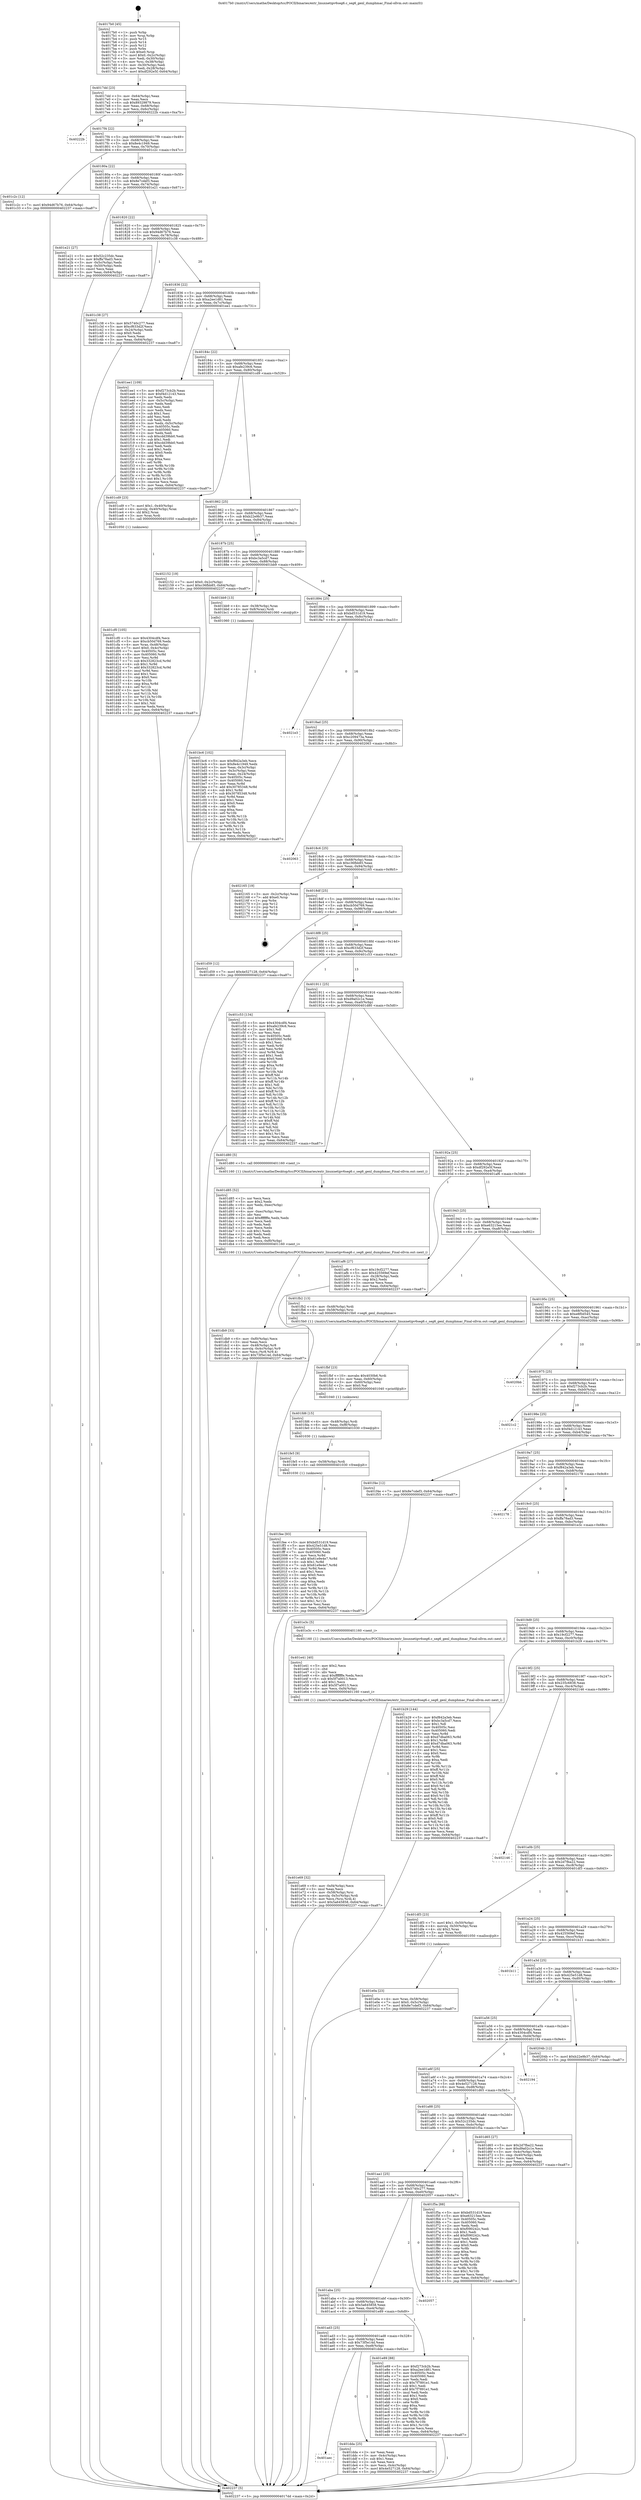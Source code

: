 digraph "0x4017b0" {
  label = "0x4017b0 (/mnt/c/Users/mathe/Desktop/tcc/POCII/binaries/extr_linuxnetipv6seg6.c_seg6_genl_dumphmac_Final-ollvm.out::main(0))"
  labelloc = "t"
  node[shape=record]

  Entry [label="",width=0.3,height=0.3,shape=circle,fillcolor=black,style=filled]
  "0x4017dd" [label="{
     0x4017dd [23]\l
     | [instrs]\l
     &nbsp;&nbsp;0x4017dd \<+3\>: mov -0x64(%rbp),%eax\l
     &nbsp;&nbsp;0x4017e0 \<+2\>: mov %eax,%ecx\l
     &nbsp;&nbsp;0x4017e2 \<+6\>: sub $0x89329879,%ecx\l
     &nbsp;&nbsp;0x4017e8 \<+3\>: mov %eax,-0x68(%rbp)\l
     &nbsp;&nbsp;0x4017eb \<+3\>: mov %ecx,-0x6c(%rbp)\l
     &nbsp;&nbsp;0x4017ee \<+6\>: je 000000000040222b \<main+0xa7b\>\l
  }"]
  "0x40222b" [label="{
     0x40222b\l
  }", style=dashed]
  "0x4017f4" [label="{
     0x4017f4 [22]\l
     | [instrs]\l
     &nbsp;&nbsp;0x4017f4 \<+5\>: jmp 00000000004017f9 \<main+0x49\>\l
     &nbsp;&nbsp;0x4017f9 \<+3\>: mov -0x68(%rbp),%eax\l
     &nbsp;&nbsp;0x4017fc \<+5\>: sub $0x8e4c1949,%eax\l
     &nbsp;&nbsp;0x401801 \<+3\>: mov %eax,-0x70(%rbp)\l
     &nbsp;&nbsp;0x401804 \<+6\>: je 0000000000401c2c \<main+0x47c\>\l
  }"]
  Exit [label="",width=0.3,height=0.3,shape=circle,fillcolor=black,style=filled,peripheries=2]
  "0x401c2c" [label="{
     0x401c2c [12]\l
     | [instrs]\l
     &nbsp;&nbsp;0x401c2c \<+7\>: movl $0x94d67b76,-0x64(%rbp)\l
     &nbsp;&nbsp;0x401c33 \<+5\>: jmp 0000000000402237 \<main+0xa87\>\l
  }"]
  "0x40180a" [label="{
     0x40180a [22]\l
     | [instrs]\l
     &nbsp;&nbsp;0x40180a \<+5\>: jmp 000000000040180f \<main+0x5f\>\l
     &nbsp;&nbsp;0x40180f \<+3\>: mov -0x68(%rbp),%eax\l
     &nbsp;&nbsp;0x401812 \<+5\>: sub $0x8e7cdef3,%eax\l
     &nbsp;&nbsp;0x401817 \<+3\>: mov %eax,-0x74(%rbp)\l
     &nbsp;&nbsp;0x40181a \<+6\>: je 0000000000401e21 \<main+0x671\>\l
  }"]
  "0x401fee" [label="{
     0x401fee [93]\l
     | [instrs]\l
     &nbsp;&nbsp;0x401fee \<+5\>: mov $0xbd531d19,%eax\l
     &nbsp;&nbsp;0x401ff3 \<+5\>: mov $0x425e51d8,%esi\l
     &nbsp;&nbsp;0x401ff8 \<+7\>: mov 0x40505c,%ecx\l
     &nbsp;&nbsp;0x401fff \<+7\>: mov 0x405060,%edx\l
     &nbsp;&nbsp;0x402006 \<+3\>: mov %ecx,%r8d\l
     &nbsp;&nbsp;0x402009 \<+7\>: add $0x61e9e4e7,%r8d\l
     &nbsp;&nbsp;0x402010 \<+4\>: sub $0x1,%r8d\l
     &nbsp;&nbsp;0x402014 \<+7\>: sub $0x61e9e4e7,%r8d\l
     &nbsp;&nbsp;0x40201b \<+4\>: imul %r8d,%ecx\l
     &nbsp;&nbsp;0x40201f \<+3\>: and $0x1,%ecx\l
     &nbsp;&nbsp;0x402022 \<+3\>: cmp $0x0,%ecx\l
     &nbsp;&nbsp;0x402025 \<+4\>: sete %r9b\l
     &nbsp;&nbsp;0x402029 \<+3\>: cmp $0xa,%edx\l
     &nbsp;&nbsp;0x40202c \<+4\>: setl %r10b\l
     &nbsp;&nbsp;0x402030 \<+3\>: mov %r9b,%r11b\l
     &nbsp;&nbsp;0x402033 \<+3\>: and %r10b,%r11b\l
     &nbsp;&nbsp;0x402036 \<+3\>: xor %r10b,%r9b\l
     &nbsp;&nbsp;0x402039 \<+3\>: or %r9b,%r11b\l
     &nbsp;&nbsp;0x40203c \<+4\>: test $0x1,%r11b\l
     &nbsp;&nbsp;0x402040 \<+3\>: cmovne %esi,%eax\l
     &nbsp;&nbsp;0x402043 \<+3\>: mov %eax,-0x64(%rbp)\l
     &nbsp;&nbsp;0x402046 \<+5\>: jmp 0000000000402237 \<main+0xa87\>\l
  }"]
  "0x401e21" [label="{
     0x401e21 [27]\l
     | [instrs]\l
     &nbsp;&nbsp;0x401e21 \<+5\>: mov $0x52c235dc,%eax\l
     &nbsp;&nbsp;0x401e26 \<+5\>: mov $0xffa78ad3,%ecx\l
     &nbsp;&nbsp;0x401e2b \<+3\>: mov -0x5c(%rbp),%edx\l
     &nbsp;&nbsp;0x401e2e \<+3\>: cmp -0x50(%rbp),%edx\l
     &nbsp;&nbsp;0x401e31 \<+3\>: cmovl %ecx,%eax\l
     &nbsp;&nbsp;0x401e34 \<+3\>: mov %eax,-0x64(%rbp)\l
     &nbsp;&nbsp;0x401e37 \<+5\>: jmp 0000000000402237 \<main+0xa87\>\l
  }"]
  "0x401820" [label="{
     0x401820 [22]\l
     | [instrs]\l
     &nbsp;&nbsp;0x401820 \<+5\>: jmp 0000000000401825 \<main+0x75\>\l
     &nbsp;&nbsp;0x401825 \<+3\>: mov -0x68(%rbp),%eax\l
     &nbsp;&nbsp;0x401828 \<+5\>: sub $0x94d67b76,%eax\l
     &nbsp;&nbsp;0x40182d \<+3\>: mov %eax,-0x78(%rbp)\l
     &nbsp;&nbsp;0x401830 \<+6\>: je 0000000000401c38 \<main+0x488\>\l
  }"]
  "0x401fe5" [label="{
     0x401fe5 [9]\l
     | [instrs]\l
     &nbsp;&nbsp;0x401fe5 \<+4\>: mov -0x58(%rbp),%rdi\l
     &nbsp;&nbsp;0x401fe9 \<+5\>: call 0000000000401030 \<free@plt\>\l
     | [calls]\l
     &nbsp;&nbsp;0x401030 \{1\} (unknown)\l
  }"]
  "0x401c38" [label="{
     0x401c38 [27]\l
     | [instrs]\l
     &nbsp;&nbsp;0x401c38 \<+5\>: mov $0x5740c277,%eax\l
     &nbsp;&nbsp;0x401c3d \<+5\>: mov $0xcf633d2f,%ecx\l
     &nbsp;&nbsp;0x401c42 \<+3\>: mov -0x24(%rbp),%edx\l
     &nbsp;&nbsp;0x401c45 \<+3\>: cmp $0x0,%edx\l
     &nbsp;&nbsp;0x401c48 \<+3\>: cmove %ecx,%eax\l
     &nbsp;&nbsp;0x401c4b \<+3\>: mov %eax,-0x64(%rbp)\l
     &nbsp;&nbsp;0x401c4e \<+5\>: jmp 0000000000402237 \<main+0xa87\>\l
  }"]
  "0x401836" [label="{
     0x401836 [22]\l
     | [instrs]\l
     &nbsp;&nbsp;0x401836 \<+5\>: jmp 000000000040183b \<main+0x8b\>\l
     &nbsp;&nbsp;0x40183b \<+3\>: mov -0x68(%rbp),%eax\l
     &nbsp;&nbsp;0x40183e \<+5\>: sub $0xa2ee1d81,%eax\l
     &nbsp;&nbsp;0x401843 \<+3\>: mov %eax,-0x7c(%rbp)\l
     &nbsp;&nbsp;0x401846 \<+6\>: je 0000000000401ee1 \<main+0x731\>\l
  }"]
  "0x401fd6" [label="{
     0x401fd6 [15]\l
     | [instrs]\l
     &nbsp;&nbsp;0x401fd6 \<+4\>: mov -0x48(%rbp),%rdi\l
     &nbsp;&nbsp;0x401fda \<+6\>: mov %eax,-0xf8(%rbp)\l
     &nbsp;&nbsp;0x401fe0 \<+5\>: call 0000000000401030 \<free@plt\>\l
     | [calls]\l
     &nbsp;&nbsp;0x401030 \{1\} (unknown)\l
  }"]
  "0x401ee1" [label="{
     0x401ee1 [109]\l
     | [instrs]\l
     &nbsp;&nbsp;0x401ee1 \<+5\>: mov $0xf273cb2b,%eax\l
     &nbsp;&nbsp;0x401ee6 \<+5\>: mov $0xf4d12143,%ecx\l
     &nbsp;&nbsp;0x401eeb \<+2\>: xor %edx,%edx\l
     &nbsp;&nbsp;0x401eed \<+3\>: mov -0x5c(%rbp),%esi\l
     &nbsp;&nbsp;0x401ef0 \<+2\>: mov %edx,%edi\l
     &nbsp;&nbsp;0x401ef2 \<+2\>: sub %esi,%edi\l
     &nbsp;&nbsp;0x401ef4 \<+2\>: mov %edx,%esi\l
     &nbsp;&nbsp;0x401ef6 \<+3\>: sub $0x1,%esi\l
     &nbsp;&nbsp;0x401ef9 \<+2\>: add %esi,%edi\l
     &nbsp;&nbsp;0x401efb \<+2\>: sub %edi,%edx\l
     &nbsp;&nbsp;0x401efd \<+3\>: mov %edx,-0x5c(%rbp)\l
     &nbsp;&nbsp;0x401f00 \<+7\>: mov 0x40505c,%edx\l
     &nbsp;&nbsp;0x401f07 \<+7\>: mov 0x405060,%esi\l
     &nbsp;&nbsp;0x401f0e \<+2\>: mov %edx,%edi\l
     &nbsp;&nbsp;0x401f10 \<+6\>: sub $0xcdd39bb0,%edi\l
     &nbsp;&nbsp;0x401f16 \<+3\>: sub $0x1,%edi\l
     &nbsp;&nbsp;0x401f19 \<+6\>: add $0xcdd39bb0,%edi\l
     &nbsp;&nbsp;0x401f1f \<+3\>: imul %edi,%edx\l
     &nbsp;&nbsp;0x401f22 \<+3\>: and $0x1,%edx\l
     &nbsp;&nbsp;0x401f25 \<+3\>: cmp $0x0,%edx\l
     &nbsp;&nbsp;0x401f28 \<+4\>: sete %r8b\l
     &nbsp;&nbsp;0x401f2c \<+3\>: cmp $0xa,%esi\l
     &nbsp;&nbsp;0x401f2f \<+4\>: setl %r9b\l
     &nbsp;&nbsp;0x401f33 \<+3\>: mov %r8b,%r10b\l
     &nbsp;&nbsp;0x401f36 \<+3\>: and %r9b,%r10b\l
     &nbsp;&nbsp;0x401f39 \<+3\>: xor %r9b,%r8b\l
     &nbsp;&nbsp;0x401f3c \<+3\>: or %r8b,%r10b\l
     &nbsp;&nbsp;0x401f3f \<+4\>: test $0x1,%r10b\l
     &nbsp;&nbsp;0x401f43 \<+3\>: cmovne %ecx,%eax\l
     &nbsp;&nbsp;0x401f46 \<+3\>: mov %eax,-0x64(%rbp)\l
     &nbsp;&nbsp;0x401f49 \<+5\>: jmp 0000000000402237 \<main+0xa87\>\l
  }"]
  "0x40184c" [label="{
     0x40184c [22]\l
     | [instrs]\l
     &nbsp;&nbsp;0x40184c \<+5\>: jmp 0000000000401851 \<main+0xa1\>\l
     &nbsp;&nbsp;0x401851 \<+3\>: mov -0x68(%rbp),%eax\l
     &nbsp;&nbsp;0x401854 \<+5\>: sub $0xafe239c6,%eax\l
     &nbsp;&nbsp;0x401859 \<+3\>: mov %eax,-0x80(%rbp)\l
     &nbsp;&nbsp;0x40185c \<+6\>: je 0000000000401cd9 \<main+0x529\>\l
  }"]
  "0x401fbf" [label="{
     0x401fbf [23]\l
     | [instrs]\l
     &nbsp;&nbsp;0x401fbf \<+10\>: movabs $0x4030b6,%rdi\l
     &nbsp;&nbsp;0x401fc9 \<+3\>: mov %eax,-0x60(%rbp)\l
     &nbsp;&nbsp;0x401fcc \<+3\>: mov -0x60(%rbp),%esi\l
     &nbsp;&nbsp;0x401fcf \<+2\>: mov $0x0,%al\l
     &nbsp;&nbsp;0x401fd1 \<+5\>: call 0000000000401040 \<printf@plt\>\l
     | [calls]\l
     &nbsp;&nbsp;0x401040 \{1\} (unknown)\l
  }"]
  "0x401cd9" [label="{
     0x401cd9 [23]\l
     | [instrs]\l
     &nbsp;&nbsp;0x401cd9 \<+7\>: movl $0x1,-0x40(%rbp)\l
     &nbsp;&nbsp;0x401ce0 \<+4\>: movslq -0x40(%rbp),%rax\l
     &nbsp;&nbsp;0x401ce4 \<+4\>: shl $0x2,%rax\l
     &nbsp;&nbsp;0x401ce8 \<+3\>: mov %rax,%rdi\l
     &nbsp;&nbsp;0x401ceb \<+5\>: call 0000000000401050 \<malloc@plt\>\l
     | [calls]\l
     &nbsp;&nbsp;0x401050 \{1\} (unknown)\l
  }"]
  "0x401862" [label="{
     0x401862 [25]\l
     | [instrs]\l
     &nbsp;&nbsp;0x401862 \<+5\>: jmp 0000000000401867 \<main+0xb7\>\l
     &nbsp;&nbsp;0x401867 \<+3\>: mov -0x68(%rbp),%eax\l
     &nbsp;&nbsp;0x40186a \<+5\>: sub $0xb22e9b37,%eax\l
     &nbsp;&nbsp;0x40186f \<+6\>: mov %eax,-0x84(%rbp)\l
     &nbsp;&nbsp;0x401875 \<+6\>: je 0000000000402152 \<main+0x9a2\>\l
  }"]
  "0x401e69" [label="{
     0x401e69 [32]\l
     | [instrs]\l
     &nbsp;&nbsp;0x401e69 \<+6\>: mov -0xf4(%rbp),%ecx\l
     &nbsp;&nbsp;0x401e6f \<+3\>: imul %eax,%ecx\l
     &nbsp;&nbsp;0x401e72 \<+4\>: mov -0x58(%rbp),%rsi\l
     &nbsp;&nbsp;0x401e76 \<+4\>: movslq -0x5c(%rbp),%rdi\l
     &nbsp;&nbsp;0x401e7a \<+3\>: mov %ecx,(%rsi,%rdi,4)\l
     &nbsp;&nbsp;0x401e7d \<+7\>: movl $0x5a645858,-0x64(%rbp)\l
     &nbsp;&nbsp;0x401e84 \<+5\>: jmp 0000000000402237 \<main+0xa87\>\l
  }"]
  "0x402152" [label="{
     0x402152 [19]\l
     | [instrs]\l
     &nbsp;&nbsp;0x402152 \<+7\>: movl $0x0,-0x2c(%rbp)\l
     &nbsp;&nbsp;0x402159 \<+7\>: movl $0xc36fbb85,-0x64(%rbp)\l
     &nbsp;&nbsp;0x402160 \<+5\>: jmp 0000000000402237 \<main+0xa87\>\l
  }"]
  "0x40187b" [label="{
     0x40187b [25]\l
     | [instrs]\l
     &nbsp;&nbsp;0x40187b \<+5\>: jmp 0000000000401880 \<main+0xd0\>\l
     &nbsp;&nbsp;0x401880 \<+3\>: mov -0x68(%rbp),%eax\l
     &nbsp;&nbsp;0x401883 \<+5\>: sub $0xbc3a5cd7,%eax\l
     &nbsp;&nbsp;0x401888 \<+6\>: mov %eax,-0x88(%rbp)\l
     &nbsp;&nbsp;0x40188e \<+6\>: je 0000000000401bb9 \<main+0x409\>\l
  }"]
  "0x401e41" [label="{
     0x401e41 [40]\l
     | [instrs]\l
     &nbsp;&nbsp;0x401e41 \<+5\>: mov $0x2,%ecx\l
     &nbsp;&nbsp;0x401e46 \<+1\>: cltd\l
     &nbsp;&nbsp;0x401e47 \<+2\>: idiv %ecx\l
     &nbsp;&nbsp;0x401e49 \<+6\>: imul $0xfffffffe,%edx,%ecx\l
     &nbsp;&nbsp;0x401e4f \<+6\>: sub $0x5f7a0013,%ecx\l
     &nbsp;&nbsp;0x401e55 \<+3\>: add $0x1,%ecx\l
     &nbsp;&nbsp;0x401e58 \<+6\>: add $0x5f7a0013,%ecx\l
     &nbsp;&nbsp;0x401e5e \<+6\>: mov %ecx,-0xf4(%rbp)\l
     &nbsp;&nbsp;0x401e64 \<+5\>: call 0000000000401160 \<next_i\>\l
     | [calls]\l
     &nbsp;&nbsp;0x401160 \{1\} (/mnt/c/Users/mathe/Desktop/tcc/POCII/binaries/extr_linuxnetipv6seg6.c_seg6_genl_dumphmac_Final-ollvm.out::next_i)\l
  }"]
  "0x401bb9" [label="{
     0x401bb9 [13]\l
     | [instrs]\l
     &nbsp;&nbsp;0x401bb9 \<+4\>: mov -0x38(%rbp),%rax\l
     &nbsp;&nbsp;0x401bbd \<+4\>: mov 0x8(%rax),%rdi\l
     &nbsp;&nbsp;0x401bc1 \<+5\>: call 0000000000401060 \<atoi@plt\>\l
     | [calls]\l
     &nbsp;&nbsp;0x401060 \{1\} (unknown)\l
  }"]
  "0x401894" [label="{
     0x401894 [25]\l
     | [instrs]\l
     &nbsp;&nbsp;0x401894 \<+5\>: jmp 0000000000401899 \<main+0xe9\>\l
     &nbsp;&nbsp;0x401899 \<+3\>: mov -0x68(%rbp),%eax\l
     &nbsp;&nbsp;0x40189c \<+5\>: sub $0xbd531d19,%eax\l
     &nbsp;&nbsp;0x4018a1 \<+6\>: mov %eax,-0x8c(%rbp)\l
     &nbsp;&nbsp;0x4018a7 \<+6\>: je 00000000004021e3 \<main+0xa33\>\l
  }"]
  "0x401e0a" [label="{
     0x401e0a [23]\l
     | [instrs]\l
     &nbsp;&nbsp;0x401e0a \<+4\>: mov %rax,-0x58(%rbp)\l
     &nbsp;&nbsp;0x401e0e \<+7\>: movl $0x0,-0x5c(%rbp)\l
     &nbsp;&nbsp;0x401e15 \<+7\>: movl $0x8e7cdef3,-0x64(%rbp)\l
     &nbsp;&nbsp;0x401e1c \<+5\>: jmp 0000000000402237 \<main+0xa87\>\l
  }"]
  "0x4021e3" [label="{
     0x4021e3\l
  }", style=dashed]
  "0x4018ad" [label="{
     0x4018ad [25]\l
     | [instrs]\l
     &nbsp;&nbsp;0x4018ad \<+5\>: jmp 00000000004018b2 \<main+0x102\>\l
     &nbsp;&nbsp;0x4018b2 \<+3\>: mov -0x68(%rbp),%eax\l
     &nbsp;&nbsp;0x4018b5 \<+5\>: sub $0xc209473a,%eax\l
     &nbsp;&nbsp;0x4018ba \<+6\>: mov %eax,-0x90(%rbp)\l
     &nbsp;&nbsp;0x4018c0 \<+6\>: je 0000000000402063 \<main+0x8b3\>\l
  }"]
  "0x401aec" [label="{
     0x401aec\l
  }", style=dashed]
  "0x402063" [label="{
     0x402063\l
  }", style=dashed]
  "0x4018c6" [label="{
     0x4018c6 [25]\l
     | [instrs]\l
     &nbsp;&nbsp;0x4018c6 \<+5\>: jmp 00000000004018cb \<main+0x11b\>\l
     &nbsp;&nbsp;0x4018cb \<+3\>: mov -0x68(%rbp),%eax\l
     &nbsp;&nbsp;0x4018ce \<+5\>: sub $0xc36fbb85,%eax\l
     &nbsp;&nbsp;0x4018d3 \<+6\>: mov %eax,-0x94(%rbp)\l
     &nbsp;&nbsp;0x4018d9 \<+6\>: je 0000000000402165 \<main+0x9b5\>\l
  }"]
  "0x401dda" [label="{
     0x401dda [25]\l
     | [instrs]\l
     &nbsp;&nbsp;0x401dda \<+2\>: xor %eax,%eax\l
     &nbsp;&nbsp;0x401ddc \<+3\>: mov -0x4c(%rbp),%ecx\l
     &nbsp;&nbsp;0x401ddf \<+3\>: sub $0x1,%eax\l
     &nbsp;&nbsp;0x401de2 \<+2\>: sub %eax,%ecx\l
     &nbsp;&nbsp;0x401de4 \<+3\>: mov %ecx,-0x4c(%rbp)\l
     &nbsp;&nbsp;0x401de7 \<+7\>: movl $0x4e527128,-0x64(%rbp)\l
     &nbsp;&nbsp;0x401dee \<+5\>: jmp 0000000000402237 \<main+0xa87\>\l
  }"]
  "0x402165" [label="{
     0x402165 [19]\l
     | [instrs]\l
     &nbsp;&nbsp;0x402165 \<+3\>: mov -0x2c(%rbp),%eax\l
     &nbsp;&nbsp;0x402168 \<+7\>: add $0xe0,%rsp\l
     &nbsp;&nbsp;0x40216f \<+1\>: pop %rbx\l
     &nbsp;&nbsp;0x402170 \<+2\>: pop %r12\l
     &nbsp;&nbsp;0x402172 \<+2\>: pop %r14\l
     &nbsp;&nbsp;0x402174 \<+2\>: pop %r15\l
     &nbsp;&nbsp;0x402176 \<+1\>: pop %rbp\l
     &nbsp;&nbsp;0x402177 \<+1\>: ret\l
  }"]
  "0x4018df" [label="{
     0x4018df [25]\l
     | [instrs]\l
     &nbsp;&nbsp;0x4018df \<+5\>: jmp 00000000004018e4 \<main+0x134\>\l
     &nbsp;&nbsp;0x4018e4 \<+3\>: mov -0x68(%rbp),%eax\l
     &nbsp;&nbsp;0x4018e7 \<+5\>: sub $0xcb50d769,%eax\l
     &nbsp;&nbsp;0x4018ec \<+6\>: mov %eax,-0x98(%rbp)\l
     &nbsp;&nbsp;0x4018f2 \<+6\>: je 0000000000401d59 \<main+0x5a9\>\l
  }"]
  "0x401ad3" [label="{
     0x401ad3 [25]\l
     | [instrs]\l
     &nbsp;&nbsp;0x401ad3 \<+5\>: jmp 0000000000401ad8 \<main+0x328\>\l
     &nbsp;&nbsp;0x401ad8 \<+3\>: mov -0x68(%rbp),%eax\l
     &nbsp;&nbsp;0x401adb \<+5\>: sub $0x73f5e14d,%eax\l
     &nbsp;&nbsp;0x401ae0 \<+6\>: mov %eax,-0xe8(%rbp)\l
     &nbsp;&nbsp;0x401ae6 \<+6\>: je 0000000000401dda \<main+0x62a\>\l
  }"]
  "0x401d59" [label="{
     0x401d59 [12]\l
     | [instrs]\l
     &nbsp;&nbsp;0x401d59 \<+7\>: movl $0x4e527128,-0x64(%rbp)\l
     &nbsp;&nbsp;0x401d60 \<+5\>: jmp 0000000000402237 \<main+0xa87\>\l
  }"]
  "0x4018f8" [label="{
     0x4018f8 [25]\l
     | [instrs]\l
     &nbsp;&nbsp;0x4018f8 \<+5\>: jmp 00000000004018fd \<main+0x14d\>\l
     &nbsp;&nbsp;0x4018fd \<+3\>: mov -0x68(%rbp),%eax\l
     &nbsp;&nbsp;0x401900 \<+5\>: sub $0xcf633d2f,%eax\l
     &nbsp;&nbsp;0x401905 \<+6\>: mov %eax,-0x9c(%rbp)\l
     &nbsp;&nbsp;0x40190b \<+6\>: je 0000000000401c53 \<main+0x4a3\>\l
  }"]
  "0x401e89" [label="{
     0x401e89 [88]\l
     | [instrs]\l
     &nbsp;&nbsp;0x401e89 \<+5\>: mov $0xf273cb2b,%eax\l
     &nbsp;&nbsp;0x401e8e \<+5\>: mov $0xa2ee1d81,%ecx\l
     &nbsp;&nbsp;0x401e93 \<+7\>: mov 0x40505c,%edx\l
     &nbsp;&nbsp;0x401e9a \<+7\>: mov 0x405060,%esi\l
     &nbsp;&nbsp;0x401ea1 \<+2\>: mov %edx,%edi\l
     &nbsp;&nbsp;0x401ea3 \<+6\>: sub $0x7f7891e1,%edi\l
     &nbsp;&nbsp;0x401ea9 \<+3\>: sub $0x1,%edi\l
     &nbsp;&nbsp;0x401eac \<+6\>: add $0x7f7891e1,%edi\l
     &nbsp;&nbsp;0x401eb2 \<+3\>: imul %edi,%edx\l
     &nbsp;&nbsp;0x401eb5 \<+3\>: and $0x1,%edx\l
     &nbsp;&nbsp;0x401eb8 \<+3\>: cmp $0x0,%edx\l
     &nbsp;&nbsp;0x401ebb \<+4\>: sete %r8b\l
     &nbsp;&nbsp;0x401ebf \<+3\>: cmp $0xa,%esi\l
     &nbsp;&nbsp;0x401ec2 \<+4\>: setl %r9b\l
     &nbsp;&nbsp;0x401ec6 \<+3\>: mov %r8b,%r10b\l
     &nbsp;&nbsp;0x401ec9 \<+3\>: and %r9b,%r10b\l
     &nbsp;&nbsp;0x401ecc \<+3\>: xor %r9b,%r8b\l
     &nbsp;&nbsp;0x401ecf \<+3\>: or %r8b,%r10b\l
     &nbsp;&nbsp;0x401ed2 \<+4\>: test $0x1,%r10b\l
     &nbsp;&nbsp;0x401ed6 \<+3\>: cmovne %ecx,%eax\l
     &nbsp;&nbsp;0x401ed9 \<+3\>: mov %eax,-0x64(%rbp)\l
     &nbsp;&nbsp;0x401edc \<+5\>: jmp 0000000000402237 \<main+0xa87\>\l
  }"]
  "0x401c53" [label="{
     0x401c53 [134]\l
     | [instrs]\l
     &nbsp;&nbsp;0x401c53 \<+5\>: mov $0x4304cdf4,%eax\l
     &nbsp;&nbsp;0x401c58 \<+5\>: mov $0xafe239c6,%ecx\l
     &nbsp;&nbsp;0x401c5d \<+2\>: mov $0x1,%dl\l
     &nbsp;&nbsp;0x401c5f \<+2\>: xor %esi,%esi\l
     &nbsp;&nbsp;0x401c61 \<+7\>: mov 0x40505c,%edi\l
     &nbsp;&nbsp;0x401c68 \<+8\>: mov 0x405060,%r8d\l
     &nbsp;&nbsp;0x401c70 \<+3\>: sub $0x1,%esi\l
     &nbsp;&nbsp;0x401c73 \<+3\>: mov %edi,%r9d\l
     &nbsp;&nbsp;0x401c76 \<+3\>: add %esi,%r9d\l
     &nbsp;&nbsp;0x401c79 \<+4\>: imul %r9d,%edi\l
     &nbsp;&nbsp;0x401c7d \<+3\>: and $0x1,%edi\l
     &nbsp;&nbsp;0x401c80 \<+3\>: cmp $0x0,%edi\l
     &nbsp;&nbsp;0x401c83 \<+4\>: sete %r10b\l
     &nbsp;&nbsp;0x401c87 \<+4\>: cmp $0xa,%r8d\l
     &nbsp;&nbsp;0x401c8b \<+4\>: setl %r11b\l
     &nbsp;&nbsp;0x401c8f \<+3\>: mov %r10b,%bl\l
     &nbsp;&nbsp;0x401c92 \<+3\>: xor $0xff,%bl\l
     &nbsp;&nbsp;0x401c95 \<+3\>: mov %r11b,%r14b\l
     &nbsp;&nbsp;0x401c98 \<+4\>: xor $0xff,%r14b\l
     &nbsp;&nbsp;0x401c9c \<+3\>: xor $0x1,%dl\l
     &nbsp;&nbsp;0x401c9f \<+3\>: mov %bl,%r15b\l
     &nbsp;&nbsp;0x401ca2 \<+4\>: and $0xff,%r15b\l
     &nbsp;&nbsp;0x401ca6 \<+3\>: and %dl,%r10b\l
     &nbsp;&nbsp;0x401ca9 \<+3\>: mov %r14b,%r12b\l
     &nbsp;&nbsp;0x401cac \<+4\>: and $0xff,%r12b\l
     &nbsp;&nbsp;0x401cb0 \<+3\>: and %dl,%r11b\l
     &nbsp;&nbsp;0x401cb3 \<+3\>: or %r10b,%r15b\l
     &nbsp;&nbsp;0x401cb6 \<+3\>: or %r11b,%r12b\l
     &nbsp;&nbsp;0x401cb9 \<+3\>: xor %r12b,%r15b\l
     &nbsp;&nbsp;0x401cbc \<+3\>: or %r14b,%bl\l
     &nbsp;&nbsp;0x401cbf \<+3\>: xor $0xff,%bl\l
     &nbsp;&nbsp;0x401cc2 \<+3\>: or $0x1,%dl\l
     &nbsp;&nbsp;0x401cc5 \<+2\>: and %dl,%bl\l
     &nbsp;&nbsp;0x401cc7 \<+3\>: or %bl,%r15b\l
     &nbsp;&nbsp;0x401cca \<+4\>: test $0x1,%r15b\l
     &nbsp;&nbsp;0x401cce \<+3\>: cmovne %ecx,%eax\l
     &nbsp;&nbsp;0x401cd1 \<+3\>: mov %eax,-0x64(%rbp)\l
     &nbsp;&nbsp;0x401cd4 \<+5\>: jmp 0000000000402237 \<main+0xa87\>\l
  }"]
  "0x401911" [label="{
     0x401911 [25]\l
     | [instrs]\l
     &nbsp;&nbsp;0x401911 \<+5\>: jmp 0000000000401916 \<main+0x166\>\l
     &nbsp;&nbsp;0x401916 \<+3\>: mov -0x68(%rbp),%eax\l
     &nbsp;&nbsp;0x401919 \<+5\>: sub $0xd9a02c1e,%eax\l
     &nbsp;&nbsp;0x40191e \<+6\>: mov %eax,-0xa0(%rbp)\l
     &nbsp;&nbsp;0x401924 \<+6\>: je 0000000000401d80 \<main+0x5d0\>\l
  }"]
  "0x401aba" [label="{
     0x401aba [25]\l
     | [instrs]\l
     &nbsp;&nbsp;0x401aba \<+5\>: jmp 0000000000401abf \<main+0x30f\>\l
     &nbsp;&nbsp;0x401abf \<+3\>: mov -0x68(%rbp),%eax\l
     &nbsp;&nbsp;0x401ac2 \<+5\>: sub $0x5a645858,%eax\l
     &nbsp;&nbsp;0x401ac7 \<+6\>: mov %eax,-0xe4(%rbp)\l
     &nbsp;&nbsp;0x401acd \<+6\>: je 0000000000401e89 \<main+0x6d9\>\l
  }"]
  "0x401d80" [label="{
     0x401d80 [5]\l
     | [instrs]\l
     &nbsp;&nbsp;0x401d80 \<+5\>: call 0000000000401160 \<next_i\>\l
     | [calls]\l
     &nbsp;&nbsp;0x401160 \{1\} (/mnt/c/Users/mathe/Desktop/tcc/POCII/binaries/extr_linuxnetipv6seg6.c_seg6_genl_dumphmac_Final-ollvm.out::next_i)\l
  }"]
  "0x40192a" [label="{
     0x40192a [25]\l
     | [instrs]\l
     &nbsp;&nbsp;0x40192a \<+5\>: jmp 000000000040192f \<main+0x17f\>\l
     &nbsp;&nbsp;0x40192f \<+3\>: mov -0x68(%rbp),%eax\l
     &nbsp;&nbsp;0x401932 \<+5\>: sub $0xdf292e5f,%eax\l
     &nbsp;&nbsp;0x401937 \<+6\>: mov %eax,-0xa4(%rbp)\l
     &nbsp;&nbsp;0x40193d \<+6\>: je 0000000000401af6 \<main+0x346\>\l
  }"]
  "0x402057" [label="{
     0x402057\l
  }", style=dashed]
  "0x401af6" [label="{
     0x401af6 [27]\l
     | [instrs]\l
     &nbsp;&nbsp;0x401af6 \<+5\>: mov $0x19cf2277,%eax\l
     &nbsp;&nbsp;0x401afb \<+5\>: mov $0x425569ef,%ecx\l
     &nbsp;&nbsp;0x401b00 \<+3\>: mov -0x28(%rbp),%edx\l
     &nbsp;&nbsp;0x401b03 \<+3\>: cmp $0x2,%edx\l
     &nbsp;&nbsp;0x401b06 \<+3\>: cmovne %ecx,%eax\l
     &nbsp;&nbsp;0x401b09 \<+3\>: mov %eax,-0x64(%rbp)\l
     &nbsp;&nbsp;0x401b0c \<+5\>: jmp 0000000000402237 \<main+0xa87\>\l
  }"]
  "0x401943" [label="{
     0x401943 [25]\l
     | [instrs]\l
     &nbsp;&nbsp;0x401943 \<+5\>: jmp 0000000000401948 \<main+0x198\>\l
     &nbsp;&nbsp;0x401948 \<+3\>: mov -0x68(%rbp),%eax\l
     &nbsp;&nbsp;0x40194b \<+5\>: sub $0xe63215ee,%eax\l
     &nbsp;&nbsp;0x401950 \<+6\>: mov %eax,-0xa8(%rbp)\l
     &nbsp;&nbsp;0x401956 \<+6\>: je 0000000000401fb2 \<main+0x802\>\l
  }"]
  "0x402237" [label="{
     0x402237 [5]\l
     | [instrs]\l
     &nbsp;&nbsp;0x402237 \<+5\>: jmp 00000000004017dd \<main+0x2d\>\l
  }"]
  "0x4017b0" [label="{
     0x4017b0 [45]\l
     | [instrs]\l
     &nbsp;&nbsp;0x4017b0 \<+1\>: push %rbp\l
     &nbsp;&nbsp;0x4017b1 \<+3\>: mov %rsp,%rbp\l
     &nbsp;&nbsp;0x4017b4 \<+2\>: push %r15\l
     &nbsp;&nbsp;0x4017b6 \<+2\>: push %r14\l
     &nbsp;&nbsp;0x4017b8 \<+2\>: push %r12\l
     &nbsp;&nbsp;0x4017ba \<+1\>: push %rbx\l
     &nbsp;&nbsp;0x4017bb \<+7\>: sub $0xe0,%rsp\l
     &nbsp;&nbsp;0x4017c2 \<+7\>: movl $0x0,-0x2c(%rbp)\l
     &nbsp;&nbsp;0x4017c9 \<+3\>: mov %edi,-0x30(%rbp)\l
     &nbsp;&nbsp;0x4017cc \<+4\>: mov %rsi,-0x38(%rbp)\l
     &nbsp;&nbsp;0x4017d0 \<+3\>: mov -0x30(%rbp),%edi\l
     &nbsp;&nbsp;0x4017d3 \<+3\>: mov %edi,-0x28(%rbp)\l
     &nbsp;&nbsp;0x4017d6 \<+7\>: movl $0xdf292e5f,-0x64(%rbp)\l
  }"]
  "0x401aa1" [label="{
     0x401aa1 [25]\l
     | [instrs]\l
     &nbsp;&nbsp;0x401aa1 \<+5\>: jmp 0000000000401aa6 \<main+0x2f6\>\l
     &nbsp;&nbsp;0x401aa6 \<+3\>: mov -0x68(%rbp),%eax\l
     &nbsp;&nbsp;0x401aa9 \<+5\>: sub $0x5740c277,%eax\l
     &nbsp;&nbsp;0x401aae \<+6\>: mov %eax,-0xe0(%rbp)\l
     &nbsp;&nbsp;0x401ab4 \<+6\>: je 0000000000402057 \<main+0x8a7\>\l
  }"]
  "0x401fb2" [label="{
     0x401fb2 [13]\l
     | [instrs]\l
     &nbsp;&nbsp;0x401fb2 \<+4\>: mov -0x48(%rbp),%rdi\l
     &nbsp;&nbsp;0x401fb6 \<+4\>: mov -0x58(%rbp),%rsi\l
     &nbsp;&nbsp;0x401fba \<+5\>: call 00000000004015b0 \<seg6_genl_dumphmac\>\l
     | [calls]\l
     &nbsp;&nbsp;0x4015b0 \{1\} (/mnt/c/Users/mathe/Desktop/tcc/POCII/binaries/extr_linuxnetipv6seg6.c_seg6_genl_dumphmac_Final-ollvm.out::seg6_genl_dumphmac)\l
  }"]
  "0x40195c" [label="{
     0x40195c [25]\l
     | [instrs]\l
     &nbsp;&nbsp;0x40195c \<+5\>: jmp 0000000000401961 \<main+0x1b1\>\l
     &nbsp;&nbsp;0x401961 \<+3\>: mov -0x68(%rbp),%eax\l
     &nbsp;&nbsp;0x401964 \<+5\>: sub $0xe8f0d545,%eax\l
     &nbsp;&nbsp;0x401969 \<+6\>: mov %eax,-0xac(%rbp)\l
     &nbsp;&nbsp;0x40196f \<+6\>: je 00000000004020bb \<main+0x90b\>\l
  }"]
  "0x401f5a" [label="{
     0x401f5a [88]\l
     | [instrs]\l
     &nbsp;&nbsp;0x401f5a \<+5\>: mov $0xbd531d19,%eax\l
     &nbsp;&nbsp;0x401f5f \<+5\>: mov $0xe63215ee,%ecx\l
     &nbsp;&nbsp;0x401f64 \<+7\>: mov 0x40505c,%edx\l
     &nbsp;&nbsp;0x401f6b \<+7\>: mov 0x405060,%esi\l
     &nbsp;&nbsp;0x401f72 \<+2\>: mov %edx,%edi\l
     &nbsp;&nbsp;0x401f74 \<+6\>: sub $0xf090242c,%edi\l
     &nbsp;&nbsp;0x401f7a \<+3\>: sub $0x1,%edi\l
     &nbsp;&nbsp;0x401f7d \<+6\>: add $0xf090242c,%edi\l
     &nbsp;&nbsp;0x401f83 \<+3\>: imul %edi,%edx\l
     &nbsp;&nbsp;0x401f86 \<+3\>: and $0x1,%edx\l
     &nbsp;&nbsp;0x401f89 \<+3\>: cmp $0x0,%edx\l
     &nbsp;&nbsp;0x401f8c \<+4\>: sete %r8b\l
     &nbsp;&nbsp;0x401f90 \<+3\>: cmp $0xa,%esi\l
     &nbsp;&nbsp;0x401f93 \<+4\>: setl %r9b\l
     &nbsp;&nbsp;0x401f97 \<+3\>: mov %r8b,%r10b\l
     &nbsp;&nbsp;0x401f9a \<+3\>: and %r9b,%r10b\l
     &nbsp;&nbsp;0x401f9d \<+3\>: xor %r9b,%r8b\l
     &nbsp;&nbsp;0x401fa0 \<+3\>: or %r8b,%r10b\l
     &nbsp;&nbsp;0x401fa3 \<+4\>: test $0x1,%r10b\l
     &nbsp;&nbsp;0x401fa7 \<+3\>: cmovne %ecx,%eax\l
     &nbsp;&nbsp;0x401faa \<+3\>: mov %eax,-0x64(%rbp)\l
     &nbsp;&nbsp;0x401fad \<+5\>: jmp 0000000000402237 \<main+0xa87\>\l
  }"]
  "0x4020bb" [label="{
     0x4020bb\l
  }", style=dashed]
  "0x401975" [label="{
     0x401975 [25]\l
     | [instrs]\l
     &nbsp;&nbsp;0x401975 \<+5\>: jmp 000000000040197a \<main+0x1ca\>\l
     &nbsp;&nbsp;0x40197a \<+3\>: mov -0x68(%rbp),%eax\l
     &nbsp;&nbsp;0x40197d \<+5\>: sub $0xf273cb2b,%eax\l
     &nbsp;&nbsp;0x401982 \<+6\>: mov %eax,-0xb0(%rbp)\l
     &nbsp;&nbsp;0x401988 \<+6\>: je 00000000004021c2 \<main+0xa12\>\l
  }"]
  "0x401db9" [label="{
     0x401db9 [33]\l
     | [instrs]\l
     &nbsp;&nbsp;0x401db9 \<+6\>: mov -0xf0(%rbp),%ecx\l
     &nbsp;&nbsp;0x401dbf \<+3\>: imul %eax,%ecx\l
     &nbsp;&nbsp;0x401dc2 \<+4\>: mov -0x48(%rbp),%r8\l
     &nbsp;&nbsp;0x401dc6 \<+4\>: movslq -0x4c(%rbp),%r9\l
     &nbsp;&nbsp;0x401dca \<+4\>: mov %ecx,(%r8,%r9,4)\l
     &nbsp;&nbsp;0x401dce \<+7\>: movl $0x73f5e14d,-0x64(%rbp)\l
     &nbsp;&nbsp;0x401dd5 \<+5\>: jmp 0000000000402237 \<main+0xa87\>\l
  }"]
  "0x4021c2" [label="{
     0x4021c2\l
  }", style=dashed]
  "0x40198e" [label="{
     0x40198e [25]\l
     | [instrs]\l
     &nbsp;&nbsp;0x40198e \<+5\>: jmp 0000000000401993 \<main+0x1e3\>\l
     &nbsp;&nbsp;0x401993 \<+3\>: mov -0x68(%rbp),%eax\l
     &nbsp;&nbsp;0x401996 \<+5\>: sub $0xf4d12143,%eax\l
     &nbsp;&nbsp;0x40199b \<+6\>: mov %eax,-0xb4(%rbp)\l
     &nbsp;&nbsp;0x4019a1 \<+6\>: je 0000000000401f4e \<main+0x79e\>\l
  }"]
  "0x401d85" [label="{
     0x401d85 [52]\l
     | [instrs]\l
     &nbsp;&nbsp;0x401d85 \<+2\>: xor %ecx,%ecx\l
     &nbsp;&nbsp;0x401d87 \<+5\>: mov $0x2,%edx\l
     &nbsp;&nbsp;0x401d8c \<+6\>: mov %edx,-0xec(%rbp)\l
     &nbsp;&nbsp;0x401d92 \<+1\>: cltd\l
     &nbsp;&nbsp;0x401d93 \<+6\>: mov -0xec(%rbp),%esi\l
     &nbsp;&nbsp;0x401d99 \<+2\>: idiv %esi\l
     &nbsp;&nbsp;0x401d9b \<+6\>: imul $0xfffffffe,%edx,%edx\l
     &nbsp;&nbsp;0x401da1 \<+2\>: mov %ecx,%edi\l
     &nbsp;&nbsp;0x401da3 \<+2\>: sub %edx,%edi\l
     &nbsp;&nbsp;0x401da5 \<+2\>: mov %ecx,%edx\l
     &nbsp;&nbsp;0x401da7 \<+3\>: sub $0x1,%edx\l
     &nbsp;&nbsp;0x401daa \<+2\>: add %edx,%edi\l
     &nbsp;&nbsp;0x401dac \<+2\>: sub %edi,%ecx\l
     &nbsp;&nbsp;0x401dae \<+6\>: mov %ecx,-0xf0(%rbp)\l
     &nbsp;&nbsp;0x401db4 \<+5\>: call 0000000000401160 \<next_i\>\l
     | [calls]\l
     &nbsp;&nbsp;0x401160 \{1\} (/mnt/c/Users/mathe/Desktop/tcc/POCII/binaries/extr_linuxnetipv6seg6.c_seg6_genl_dumphmac_Final-ollvm.out::next_i)\l
  }"]
  "0x401f4e" [label="{
     0x401f4e [12]\l
     | [instrs]\l
     &nbsp;&nbsp;0x401f4e \<+7\>: movl $0x8e7cdef3,-0x64(%rbp)\l
     &nbsp;&nbsp;0x401f55 \<+5\>: jmp 0000000000402237 \<main+0xa87\>\l
  }"]
  "0x4019a7" [label="{
     0x4019a7 [25]\l
     | [instrs]\l
     &nbsp;&nbsp;0x4019a7 \<+5\>: jmp 00000000004019ac \<main+0x1fc\>\l
     &nbsp;&nbsp;0x4019ac \<+3\>: mov -0x68(%rbp),%eax\l
     &nbsp;&nbsp;0x4019af \<+5\>: sub $0xf842a3eb,%eax\l
     &nbsp;&nbsp;0x4019b4 \<+6\>: mov %eax,-0xb8(%rbp)\l
     &nbsp;&nbsp;0x4019ba \<+6\>: je 0000000000402178 \<main+0x9c8\>\l
  }"]
  "0x401a88" [label="{
     0x401a88 [25]\l
     | [instrs]\l
     &nbsp;&nbsp;0x401a88 \<+5\>: jmp 0000000000401a8d \<main+0x2dd\>\l
     &nbsp;&nbsp;0x401a8d \<+3\>: mov -0x68(%rbp),%eax\l
     &nbsp;&nbsp;0x401a90 \<+5\>: sub $0x52c235dc,%eax\l
     &nbsp;&nbsp;0x401a95 \<+6\>: mov %eax,-0xdc(%rbp)\l
     &nbsp;&nbsp;0x401a9b \<+6\>: je 0000000000401f5a \<main+0x7aa\>\l
  }"]
  "0x402178" [label="{
     0x402178\l
  }", style=dashed]
  "0x4019c0" [label="{
     0x4019c0 [25]\l
     | [instrs]\l
     &nbsp;&nbsp;0x4019c0 \<+5\>: jmp 00000000004019c5 \<main+0x215\>\l
     &nbsp;&nbsp;0x4019c5 \<+3\>: mov -0x68(%rbp),%eax\l
     &nbsp;&nbsp;0x4019c8 \<+5\>: sub $0xffa78ad3,%eax\l
     &nbsp;&nbsp;0x4019cd \<+6\>: mov %eax,-0xbc(%rbp)\l
     &nbsp;&nbsp;0x4019d3 \<+6\>: je 0000000000401e3c \<main+0x68c\>\l
  }"]
  "0x401d65" [label="{
     0x401d65 [27]\l
     | [instrs]\l
     &nbsp;&nbsp;0x401d65 \<+5\>: mov $0x2d7fba22,%eax\l
     &nbsp;&nbsp;0x401d6a \<+5\>: mov $0xd9a02c1e,%ecx\l
     &nbsp;&nbsp;0x401d6f \<+3\>: mov -0x4c(%rbp),%edx\l
     &nbsp;&nbsp;0x401d72 \<+3\>: cmp -0x40(%rbp),%edx\l
     &nbsp;&nbsp;0x401d75 \<+3\>: cmovl %ecx,%eax\l
     &nbsp;&nbsp;0x401d78 \<+3\>: mov %eax,-0x64(%rbp)\l
     &nbsp;&nbsp;0x401d7b \<+5\>: jmp 0000000000402237 \<main+0xa87\>\l
  }"]
  "0x401e3c" [label="{
     0x401e3c [5]\l
     | [instrs]\l
     &nbsp;&nbsp;0x401e3c \<+5\>: call 0000000000401160 \<next_i\>\l
     | [calls]\l
     &nbsp;&nbsp;0x401160 \{1\} (/mnt/c/Users/mathe/Desktop/tcc/POCII/binaries/extr_linuxnetipv6seg6.c_seg6_genl_dumphmac_Final-ollvm.out::next_i)\l
  }"]
  "0x4019d9" [label="{
     0x4019d9 [25]\l
     | [instrs]\l
     &nbsp;&nbsp;0x4019d9 \<+5\>: jmp 00000000004019de \<main+0x22e\>\l
     &nbsp;&nbsp;0x4019de \<+3\>: mov -0x68(%rbp),%eax\l
     &nbsp;&nbsp;0x4019e1 \<+5\>: sub $0x19cf2277,%eax\l
     &nbsp;&nbsp;0x4019e6 \<+6\>: mov %eax,-0xc0(%rbp)\l
     &nbsp;&nbsp;0x4019ec \<+6\>: je 0000000000401b29 \<main+0x379\>\l
  }"]
  "0x401a6f" [label="{
     0x401a6f [25]\l
     | [instrs]\l
     &nbsp;&nbsp;0x401a6f \<+5\>: jmp 0000000000401a74 \<main+0x2c4\>\l
     &nbsp;&nbsp;0x401a74 \<+3\>: mov -0x68(%rbp),%eax\l
     &nbsp;&nbsp;0x401a77 \<+5\>: sub $0x4e527128,%eax\l
     &nbsp;&nbsp;0x401a7c \<+6\>: mov %eax,-0xd8(%rbp)\l
     &nbsp;&nbsp;0x401a82 \<+6\>: je 0000000000401d65 \<main+0x5b5\>\l
  }"]
  "0x401b29" [label="{
     0x401b29 [144]\l
     | [instrs]\l
     &nbsp;&nbsp;0x401b29 \<+5\>: mov $0xf842a3eb,%eax\l
     &nbsp;&nbsp;0x401b2e \<+5\>: mov $0xbc3a5cd7,%ecx\l
     &nbsp;&nbsp;0x401b33 \<+2\>: mov $0x1,%dl\l
     &nbsp;&nbsp;0x401b35 \<+7\>: mov 0x40505c,%esi\l
     &nbsp;&nbsp;0x401b3c \<+7\>: mov 0x405060,%edi\l
     &nbsp;&nbsp;0x401b43 \<+3\>: mov %esi,%r8d\l
     &nbsp;&nbsp;0x401b46 \<+7\>: sub $0xd7dba063,%r8d\l
     &nbsp;&nbsp;0x401b4d \<+4\>: sub $0x1,%r8d\l
     &nbsp;&nbsp;0x401b51 \<+7\>: add $0xd7dba063,%r8d\l
     &nbsp;&nbsp;0x401b58 \<+4\>: imul %r8d,%esi\l
     &nbsp;&nbsp;0x401b5c \<+3\>: and $0x1,%esi\l
     &nbsp;&nbsp;0x401b5f \<+3\>: cmp $0x0,%esi\l
     &nbsp;&nbsp;0x401b62 \<+4\>: sete %r9b\l
     &nbsp;&nbsp;0x401b66 \<+3\>: cmp $0xa,%edi\l
     &nbsp;&nbsp;0x401b69 \<+4\>: setl %r10b\l
     &nbsp;&nbsp;0x401b6d \<+3\>: mov %r9b,%r11b\l
     &nbsp;&nbsp;0x401b70 \<+4\>: xor $0xff,%r11b\l
     &nbsp;&nbsp;0x401b74 \<+3\>: mov %r10b,%bl\l
     &nbsp;&nbsp;0x401b77 \<+3\>: xor $0xff,%bl\l
     &nbsp;&nbsp;0x401b7a \<+3\>: xor $0x0,%dl\l
     &nbsp;&nbsp;0x401b7d \<+3\>: mov %r11b,%r14b\l
     &nbsp;&nbsp;0x401b80 \<+4\>: and $0x0,%r14b\l
     &nbsp;&nbsp;0x401b84 \<+3\>: and %dl,%r9b\l
     &nbsp;&nbsp;0x401b87 \<+3\>: mov %bl,%r15b\l
     &nbsp;&nbsp;0x401b8a \<+4\>: and $0x0,%r15b\l
     &nbsp;&nbsp;0x401b8e \<+3\>: and %dl,%r10b\l
     &nbsp;&nbsp;0x401b91 \<+3\>: or %r9b,%r14b\l
     &nbsp;&nbsp;0x401b94 \<+3\>: or %r10b,%r15b\l
     &nbsp;&nbsp;0x401b97 \<+3\>: xor %r15b,%r14b\l
     &nbsp;&nbsp;0x401b9a \<+3\>: or %bl,%r11b\l
     &nbsp;&nbsp;0x401b9d \<+4\>: xor $0xff,%r11b\l
     &nbsp;&nbsp;0x401ba1 \<+3\>: or $0x0,%dl\l
     &nbsp;&nbsp;0x401ba4 \<+3\>: and %dl,%r11b\l
     &nbsp;&nbsp;0x401ba7 \<+3\>: or %r11b,%r14b\l
     &nbsp;&nbsp;0x401baa \<+4\>: test $0x1,%r14b\l
     &nbsp;&nbsp;0x401bae \<+3\>: cmovne %ecx,%eax\l
     &nbsp;&nbsp;0x401bb1 \<+3\>: mov %eax,-0x64(%rbp)\l
     &nbsp;&nbsp;0x401bb4 \<+5\>: jmp 0000000000402237 \<main+0xa87\>\l
  }"]
  "0x4019f2" [label="{
     0x4019f2 [25]\l
     | [instrs]\l
     &nbsp;&nbsp;0x4019f2 \<+5\>: jmp 00000000004019f7 \<main+0x247\>\l
     &nbsp;&nbsp;0x4019f7 \<+3\>: mov -0x68(%rbp),%eax\l
     &nbsp;&nbsp;0x4019fa \<+5\>: sub $0x235c6838,%eax\l
     &nbsp;&nbsp;0x4019ff \<+6\>: mov %eax,-0xc4(%rbp)\l
     &nbsp;&nbsp;0x401a05 \<+6\>: je 0000000000402146 \<main+0x996\>\l
  }"]
  "0x401bc6" [label="{
     0x401bc6 [102]\l
     | [instrs]\l
     &nbsp;&nbsp;0x401bc6 \<+5\>: mov $0xf842a3eb,%ecx\l
     &nbsp;&nbsp;0x401bcb \<+5\>: mov $0x8e4c1949,%edx\l
     &nbsp;&nbsp;0x401bd0 \<+3\>: mov %eax,-0x3c(%rbp)\l
     &nbsp;&nbsp;0x401bd3 \<+3\>: mov -0x3c(%rbp),%eax\l
     &nbsp;&nbsp;0x401bd6 \<+3\>: mov %eax,-0x24(%rbp)\l
     &nbsp;&nbsp;0x401bd9 \<+7\>: mov 0x40505c,%eax\l
     &nbsp;&nbsp;0x401be0 \<+7\>: mov 0x405060,%esi\l
     &nbsp;&nbsp;0x401be7 \<+3\>: mov %eax,%r8d\l
     &nbsp;&nbsp;0x401bea \<+7\>: add $0x30785348,%r8d\l
     &nbsp;&nbsp;0x401bf1 \<+4\>: sub $0x1,%r8d\l
     &nbsp;&nbsp;0x401bf5 \<+7\>: sub $0x30785348,%r8d\l
     &nbsp;&nbsp;0x401bfc \<+4\>: imul %r8d,%eax\l
     &nbsp;&nbsp;0x401c00 \<+3\>: and $0x1,%eax\l
     &nbsp;&nbsp;0x401c03 \<+3\>: cmp $0x0,%eax\l
     &nbsp;&nbsp;0x401c06 \<+4\>: sete %r9b\l
     &nbsp;&nbsp;0x401c0a \<+3\>: cmp $0xa,%esi\l
     &nbsp;&nbsp;0x401c0d \<+4\>: setl %r10b\l
     &nbsp;&nbsp;0x401c11 \<+3\>: mov %r9b,%r11b\l
     &nbsp;&nbsp;0x401c14 \<+3\>: and %r10b,%r11b\l
     &nbsp;&nbsp;0x401c17 \<+3\>: xor %r10b,%r9b\l
     &nbsp;&nbsp;0x401c1a \<+3\>: or %r9b,%r11b\l
     &nbsp;&nbsp;0x401c1d \<+4\>: test $0x1,%r11b\l
     &nbsp;&nbsp;0x401c21 \<+3\>: cmovne %edx,%ecx\l
     &nbsp;&nbsp;0x401c24 \<+3\>: mov %ecx,-0x64(%rbp)\l
     &nbsp;&nbsp;0x401c27 \<+5\>: jmp 0000000000402237 \<main+0xa87\>\l
  }"]
  "0x401cf0" [label="{
     0x401cf0 [105]\l
     | [instrs]\l
     &nbsp;&nbsp;0x401cf0 \<+5\>: mov $0x4304cdf4,%ecx\l
     &nbsp;&nbsp;0x401cf5 \<+5\>: mov $0xcb50d769,%edx\l
     &nbsp;&nbsp;0x401cfa \<+4\>: mov %rax,-0x48(%rbp)\l
     &nbsp;&nbsp;0x401cfe \<+7\>: movl $0x0,-0x4c(%rbp)\l
     &nbsp;&nbsp;0x401d05 \<+7\>: mov 0x40505c,%esi\l
     &nbsp;&nbsp;0x401d0c \<+8\>: mov 0x405060,%r8d\l
     &nbsp;&nbsp;0x401d14 \<+3\>: mov %esi,%r9d\l
     &nbsp;&nbsp;0x401d17 \<+7\>: sub $0x332823cd,%r9d\l
     &nbsp;&nbsp;0x401d1e \<+4\>: sub $0x1,%r9d\l
     &nbsp;&nbsp;0x401d22 \<+7\>: add $0x332823cd,%r9d\l
     &nbsp;&nbsp;0x401d29 \<+4\>: imul %r9d,%esi\l
     &nbsp;&nbsp;0x401d2d \<+3\>: and $0x1,%esi\l
     &nbsp;&nbsp;0x401d30 \<+3\>: cmp $0x0,%esi\l
     &nbsp;&nbsp;0x401d33 \<+4\>: sete %r10b\l
     &nbsp;&nbsp;0x401d37 \<+4\>: cmp $0xa,%r8d\l
     &nbsp;&nbsp;0x401d3b \<+4\>: setl %r11b\l
     &nbsp;&nbsp;0x401d3f \<+3\>: mov %r10b,%bl\l
     &nbsp;&nbsp;0x401d42 \<+3\>: and %r11b,%bl\l
     &nbsp;&nbsp;0x401d45 \<+3\>: xor %r11b,%r10b\l
     &nbsp;&nbsp;0x401d48 \<+3\>: or %r10b,%bl\l
     &nbsp;&nbsp;0x401d4b \<+3\>: test $0x1,%bl\l
     &nbsp;&nbsp;0x401d4e \<+3\>: cmovne %edx,%ecx\l
     &nbsp;&nbsp;0x401d51 \<+3\>: mov %ecx,-0x64(%rbp)\l
     &nbsp;&nbsp;0x401d54 \<+5\>: jmp 0000000000402237 \<main+0xa87\>\l
  }"]
  "0x402194" [label="{
     0x402194\l
  }", style=dashed]
  "0x402146" [label="{
     0x402146\l
  }", style=dashed]
  "0x401a0b" [label="{
     0x401a0b [25]\l
     | [instrs]\l
     &nbsp;&nbsp;0x401a0b \<+5\>: jmp 0000000000401a10 \<main+0x260\>\l
     &nbsp;&nbsp;0x401a10 \<+3\>: mov -0x68(%rbp),%eax\l
     &nbsp;&nbsp;0x401a13 \<+5\>: sub $0x2d7fba22,%eax\l
     &nbsp;&nbsp;0x401a18 \<+6\>: mov %eax,-0xc8(%rbp)\l
     &nbsp;&nbsp;0x401a1e \<+6\>: je 0000000000401df3 \<main+0x643\>\l
  }"]
  "0x401a56" [label="{
     0x401a56 [25]\l
     | [instrs]\l
     &nbsp;&nbsp;0x401a56 \<+5\>: jmp 0000000000401a5b \<main+0x2ab\>\l
     &nbsp;&nbsp;0x401a5b \<+3\>: mov -0x68(%rbp),%eax\l
     &nbsp;&nbsp;0x401a5e \<+5\>: sub $0x4304cdf4,%eax\l
     &nbsp;&nbsp;0x401a63 \<+6\>: mov %eax,-0xd4(%rbp)\l
     &nbsp;&nbsp;0x401a69 \<+6\>: je 0000000000402194 \<main+0x9e4\>\l
  }"]
  "0x401df3" [label="{
     0x401df3 [23]\l
     | [instrs]\l
     &nbsp;&nbsp;0x401df3 \<+7\>: movl $0x1,-0x50(%rbp)\l
     &nbsp;&nbsp;0x401dfa \<+4\>: movslq -0x50(%rbp),%rax\l
     &nbsp;&nbsp;0x401dfe \<+4\>: shl $0x2,%rax\l
     &nbsp;&nbsp;0x401e02 \<+3\>: mov %rax,%rdi\l
     &nbsp;&nbsp;0x401e05 \<+5\>: call 0000000000401050 \<malloc@plt\>\l
     | [calls]\l
     &nbsp;&nbsp;0x401050 \{1\} (unknown)\l
  }"]
  "0x401a24" [label="{
     0x401a24 [25]\l
     | [instrs]\l
     &nbsp;&nbsp;0x401a24 \<+5\>: jmp 0000000000401a29 \<main+0x279\>\l
     &nbsp;&nbsp;0x401a29 \<+3\>: mov -0x68(%rbp),%eax\l
     &nbsp;&nbsp;0x401a2c \<+5\>: sub $0x425569ef,%eax\l
     &nbsp;&nbsp;0x401a31 \<+6\>: mov %eax,-0xcc(%rbp)\l
     &nbsp;&nbsp;0x401a37 \<+6\>: je 0000000000401b11 \<main+0x361\>\l
  }"]
  "0x40204b" [label="{
     0x40204b [12]\l
     | [instrs]\l
     &nbsp;&nbsp;0x40204b \<+7\>: movl $0xb22e9b37,-0x64(%rbp)\l
     &nbsp;&nbsp;0x402052 \<+5\>: jmp 0000000000402237 \<main+0xa87\>\l
  }"]
  "0x401b11" [label="{
     0x401b11\l
  }", style=dashed]
  "0x401a3d" [label="{
     0x401a3d [25]\l
     | [instrs]\l
     &nbsp;&nbsp;0x401a3d \<+5\>: jmp 0000000000401a42 \<main+0x292\>\l
     &nbsp;&nbsp;0x401a42 \<+3\>: mov -0x68(%rbp),%eax\l
     &nbsp;&nbsp;0x401a45 \<+5\>: sub $0x425e51d8,%eax\l
     &nbsp;&nbsp;0x401a4a \<+6\>: mov %eax,-0xd0(%rbp)\l
     &nbsp;&nbsp;0x401a50 \<+6\>: je 000000000040204b \<main+0x89b\>\l
  }"]
  Entry -> "0x4017b0" [label=" 1"]
  "0x4017dd" -> "0x40222b" [label=" 0"]
  "0x4017dd" -> "0x4017f4" [label=" 24"]
  "0x402165" -> Exit [label=" 1"]
  "0x4017f4" -> "0x401c2c" [label=" 1"]
  "0x4017f4" -> "0x40180a" [label=" 23"]
  "0x402152" -> "0x402237" [label=" 1"]
  "0x40180a" -> "0x401e21" [label=" 2"]
  "0x40180a" -> "0x401820" [label=" 21"]
  "0x40204b" -> "0x402237" [label=" 1"]
  "0x401820" -> "0x401c38" [label=" 1"]
  "0x401820" -> "0x401836" [label=" 20"]
  "0x401fee" -> "0x402237" [label=" 1"]
  "0x401836" -> "0x401ee1" [label=" 1"]
  "0x401836" -> "0x40184c" [label=" 19"]
  "0x401fe5" -> "0x401fee" [label=" 1"]
  "0x40184c" -> "0x401cd9" [label=" 1"]
  "0x40184c" -> "0x401862" [label=" 18"]
  "0x401fd6" -> "0x401fe5" [label=" 1"]
  "0x401862" -> "0x402152" [label=" 1"]
  "0x401862" -> "0x40187b" [label=" 17"]
  "0x401fbf" -> "0x401fd6" [label=" 1"]
  "0x40187b" -> "0x401bb9" [label=" 1"]
  "0x40187b" -> "0x401894" [label=" 16"]
  "0x401fb2" -> "0x401fbf" [label=" 1"]
  "0x401894" -> "0x4021e3" [label=" 0"]
  "0x401894" -> "0x4018ad" [label=" 16"]
  "0x401f5a" -> "0x402237" [label=" 1"]
  "0x4018ad" -> "0x402063" [label=" 0"]
  "0x4018ad" -> "0x4018c6" [label=" 16"]
  "0x401f4e" -> "0x402237" [label=" 1"]
  "0x4018c6" -> "0x402165" [label=" 1"]
  "0x4018c6" -> "0x4018df" [label=" 15"]
  "0x401ee1" -> "0x402237" [label=" 1"]
  "0x4018df" -> "0x401d59" [label=" 1"]
  "0x4018df" -> "0x4018f8" [label=" 14"]
  "0x401e69" -> "0x402237" [label=" 1"]
  "0x4018f8" -> "0x401c53" [label=" 1"]
  "0x4018f8" -> "0x401911" [label=" 13"]
  "0x401e41" -> "0x401e69" [label=" 1"]
  "0x401911" -> "0x401d80" [label=" 1"]
  "0x401911" -> "0x40192a" [label=" 12"]
  "0x401e21" -> "0x402237" [label=" 2"]
  "0x40192a" -> "0x401af6" [label=" 1"]
  "0x40192a" -> "0x401943" [label=" 11"]
  "0x401af6" -> "0x402237" [label=" 1"]
  "0x4017b0" -> "0x4017dd" [label=" 1"]
  "0x402237" -> "0x4017dd" [label=" 23"]
  "0x401e0a" -> "0x402237" [label=" 1"]
  "0x401943" -> "0x401fb2" [label=" 1"]
  "0x401943" -> "0x40195c" [label=" 10"]
  "0x401dda" -> "0x402237" [label=" 1"]
  "0x40195c" -> "0x4020bb" [label=" 0"]
  "0x40195c" -> "0x401975" [label=" 10"]
  "0x401ad3" -> "0x401aec" [label=" 0"]
  "0x401975" -> "0x4021c2" [label=" 0"]
  "0x401975" -> "0x40198e" [label=" 10"]
  "0x401e89" -> "0x402237" [label=" 1"]
  "0x40198e" -> "0x401f4e" [label=" 1"]
  "0x40198e" -> "0x4019a7" [label=" 9"]
  "0x401aba" -> "0x401ad3" [label=" 1"]
  "0x4019a7" -> "0x402178" [label=" 0"]
  "0x4019a7" -> "0x4019c0" [label=" 9"]
  "0x401aba" -> "0x401e89" [label=" 1"]
  "0x4019c0" -> "0x401e3c" [label=" 1"]
  "0x4019c0" -> "0x4019d9" [label=" 8"]
  "0x401e3c" -> "0x401e41" [label=" 1"]
  "0x4019d9" -> "0x401b29" [label=" 1"]
  "0x4019d9" -> "0x4019f2" [label=" 7"]
  "0x401b29" -> "0x402237" [label=" 1"]
  "0x401bb9" -> "0x401bc6" [label=" 1"]
  "0x401bc6" -> "0x402237" [label=" 1"]
  "0x401c2c" -> "0x402237" [label=" 1"]
  "0x401c38" -> "0x402237" [label=" 1"]
  "0x401c53" -> "0x402237" [label=" 1"]
  "0x401cd9" -> "0x401cf0" [label=" 1"]
  "0x401cf0" -> "0x402237" [label=" 1"]
  "0x401d59" -> "0x402237" [label=" 1"]
  "0x401aa1" -> "0x402057" [label=" 0"]
  "0x4019f2" -> "0x402146" [label=" 0"]
  "0x4019f2" -> "0x401a0b" [label=" 7"]
  "0x401df3" -> "0x401e0a" [label=" 1"]
  "0x401a0b" -> "0x401df3" [label=" 1"]
  "0x401a0b" -> "0x401a24" [label=" 6"]
  "0x401a88" -> "0x401f5a" [label=" 1"]
  "0x401a24" -> "0x401b11" [label=" 0"]
  "0x401a24" -> "0x401a3d" [label=" 6"]
  "0x401ad3" -> "0x401dda" [label=" 1"]
  "0x401a3d" -> "0x40204b" [label=" 1"]
  "0x401a3d" -> "0x401a56" [label=" 5"]
  "0x401a88" -> "0x401aa1" [label=" 2"]
  "0x401a56" -> "0x402194" [label=" 0"]
  "0x401a56" -> "0x401a6f" [label=" 5"]
  "0x401aa1" -> "0x401aba" [label=" 2"]
  "0x401a6f" -> "0x401d65" [label=" 2"]
  "0x401a6f" -> "0x401a88" [label=" 3"]
  "0x401d65" -> "0x402237" [label=" 2"]
  "0x401d80" -> "0x401d85" [label=" 1"]
  "0x401d85" -> "0x401db9" [label=" 1"]
  "0x401db9" -> "0x402237" [label=" 1"]
}
